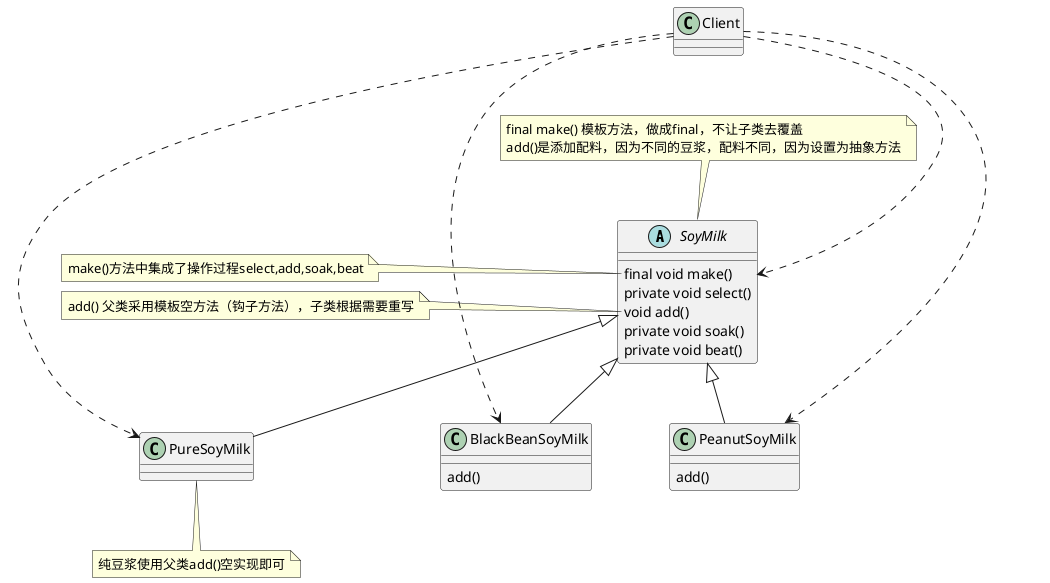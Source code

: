 @startuml
'https://plantuml.com/class-diagram

abstract class SoyMilk{
    final void make()
    private void select()
    void add()
    private void soak()
    private void beat()
}

note top of SoyMilk
    final make() 模板方法，做成final，不让子类去覆盖
    add()是添加配料，因为不同的豆浆，配料不同，因为设置为抽象方法
end note

note left of SoyMilk::make
    make()方法中集成了操作过程select,add,soak,beat
end note

note left of SoyMilk::add
    add() 父类采用模板空方法（钩子方法），子类根据需要重写
end note

class BlackBeanSoyMilk extends SoyMilk {
    add()
}

class PeanutSoyMilk extends SoyMilk {
    add()
}

class PureSoyMilk extends SoyMilk {
}

note bottom of PureSoyMilk
    纯豆浆使用父类add()空实现即可
end note

Client ...>SoyMilk
Client ...>BlackBeanSoyMilk
Client ...>PeanutSoyMilk
Client ...>PureSoyMilk


@enduml